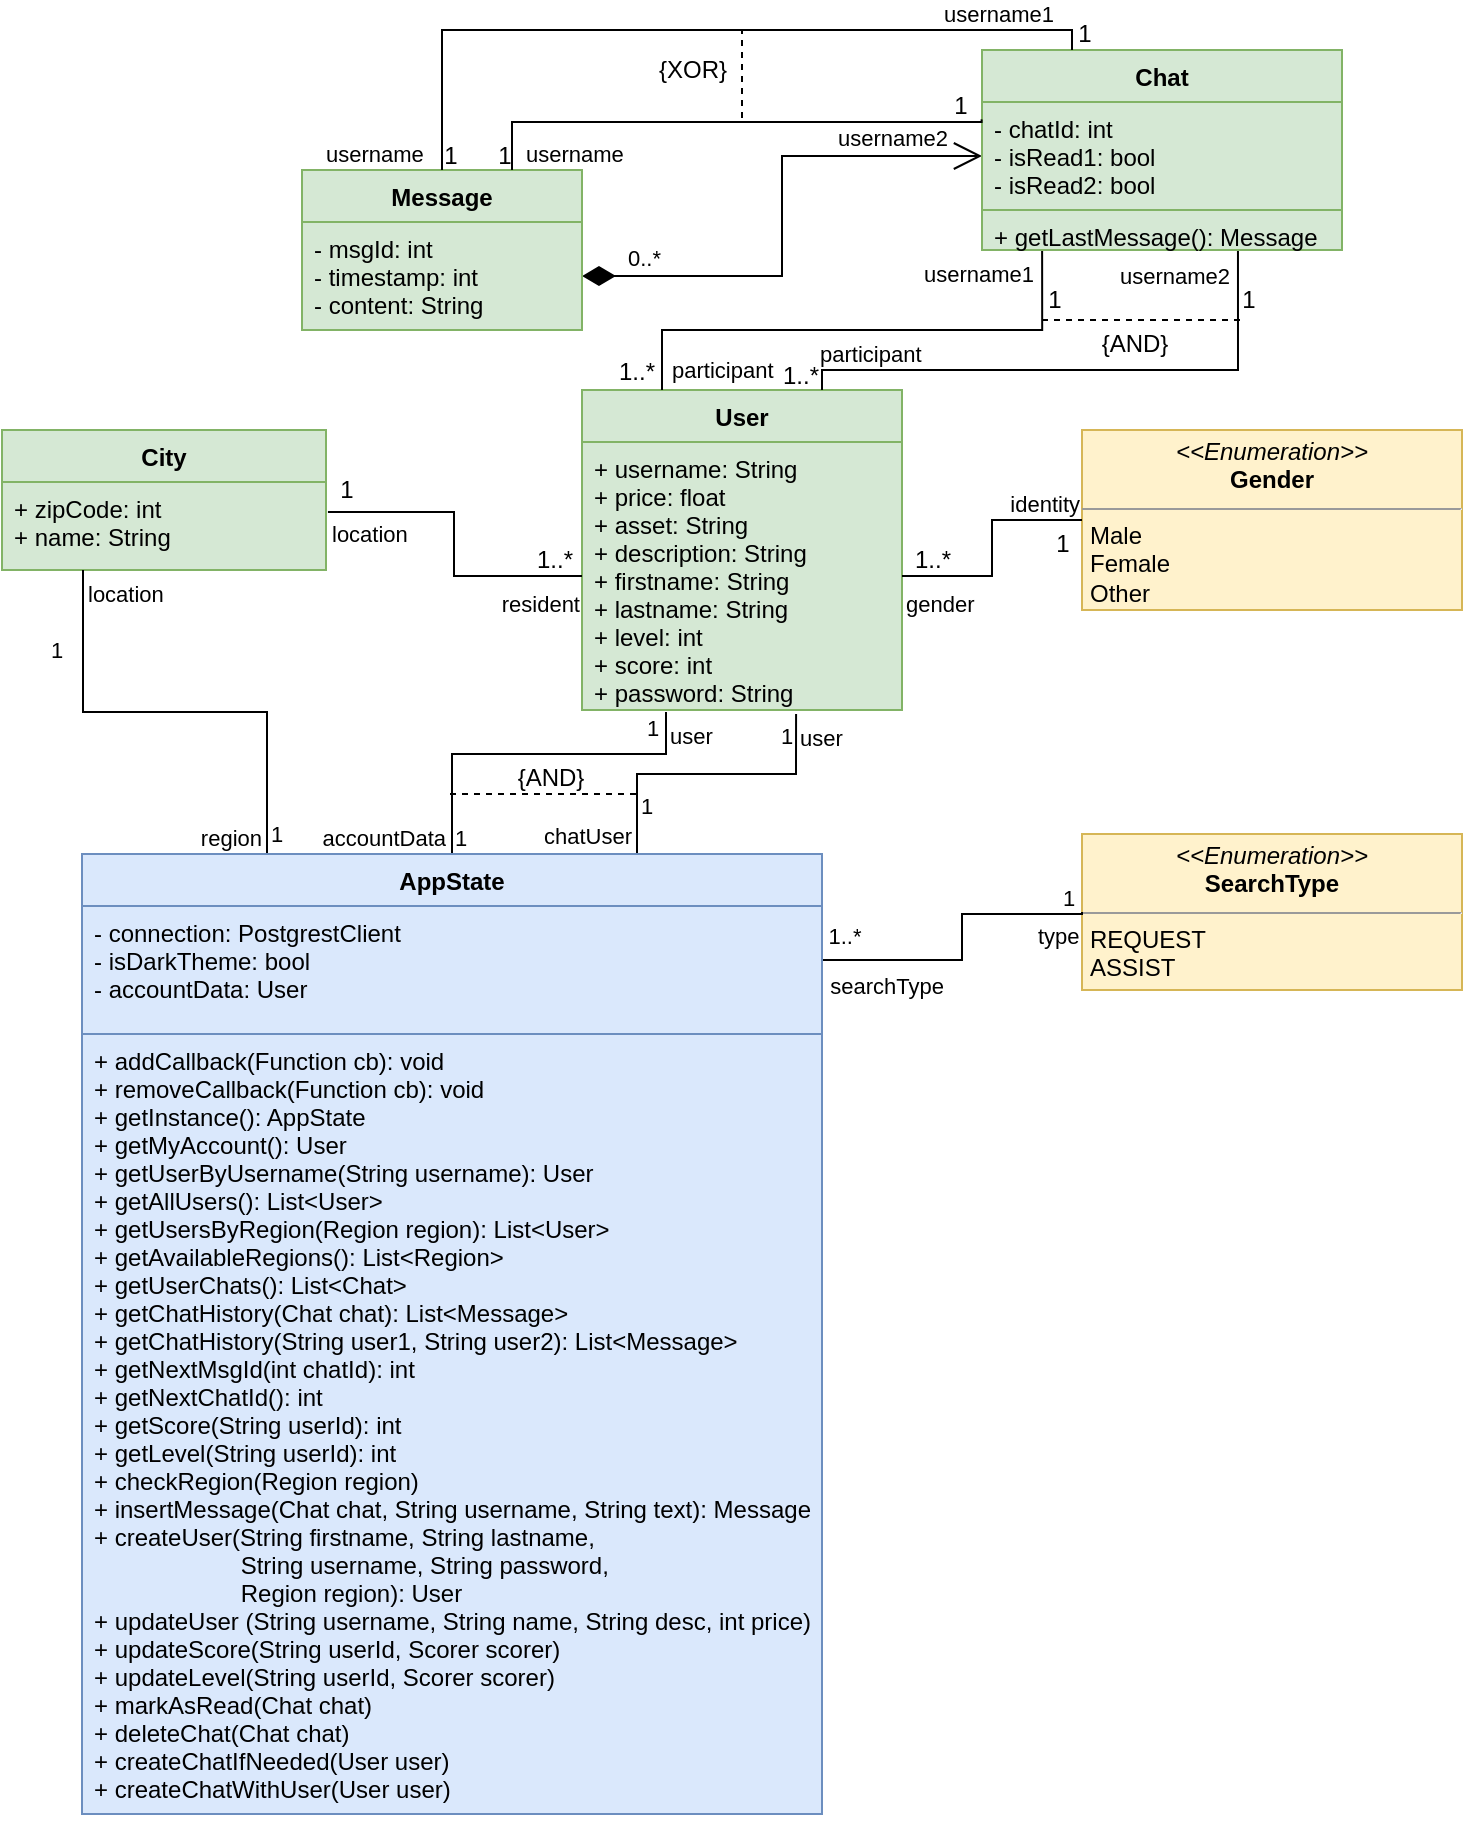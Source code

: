 <mxfile version="13.3.9" type="device"><diagram id="DOc6xbGpKcU6xt2K7pFk" name="Page-1"><mxGraphModel dx="621" dy="461" grid="1" gridSize="10" guides="1" tooltips="1" connect="1" arrows="1" fold="1" page="1" pageScale="1" pageWidth="827" pageHeight="1169" math="0" shadow="0"><root><mxCell id="0"/><mxCell id="1" parent="0"/><mxCell id="xWX9peFN-GFGCHdSVW56-1" value="User" style="swimlane;fontStyle=1;align=center;verticalAlign=top;childLayout=stackLayout;horizontal=1;startSize=26;horizontalStack=0;resizeParent=1;resizeParentMax=0;resizeLast=0;collapsible=1;marginBottom=0;fillColor=#d5e8d4;strokeColor=#82b366;" parent="1" vertex="1"><mxGeometry x="330" y="360" width="160" height="160" as="geometry"><mxRectangle x="330" y="370" width="60" height="26" as="alternateBounds"/></mxGeometry></mxCell><mxCell id="xWX9peFN-GFGCHdSVW56-2" value="+ username: String&#10;+ price: float&#10;+ asset: String&#10;+ description: String&#10;+ firstname: String&#10;+ lastname: String&#10;+ level: int&#10;+ score: int&#10;+ password: String" style="text;strokeColor=#82b366;fillColor=#d5e8d4;align=left;verticalAlign=top;spacingLeft=4;spacingRight=4;overflow=hidden;rotatable=0;points=[[0,0.5],[1,0.5]];portConstraint=eastwest;" parent="xWX9peFN-GFGCHdSVW56-1" vertex="1"><mxGeometry y="26" width="160" height="134" as="geometry"/></mxCell><mxCell id="xWX9peFN-GFGCHdSVW56-3" value="" style="line;strokeWidth=1;fillColor=none;align=left;verticalAlign=middle;spacingTop=-1;spacingLeft=3;spacingRight=3;rotatable=0;labelPosition=right;points=[];portConstraint=eastwest;" parent="xWX9peFN-GFGCHdSVW56-1" vertex="1"><mxGeometry y="160" width="160" as="geometry"/></mxCell><mxCell id="xWX9peFN-GFGCHdSVW56-6" value="&lt;p style=&quot;margin: 0px ; margin-top: 4px ; text-align: center&quot;&gt;&lt;i&gt;&amp;lt;&amp;lt;Enumeration&amp;gt;&amp;gt;&lt;/i&gt;&lt;br&gt;&lt;b&gt;Gender&lt;/b&gt;&lt;/p&gt;&lt;hr size=&quot;1&quot;&gt;&lt;p style=&quot;margin: 0px ; margin-left: 4px&quot;&gt;Male&lt;/p&gt;&lt;p style=&quot;margin: 0px ; margin-left: 4px&quot;&gt;Female&lt;/p&gt;&lt;p style=&quot;margin: 0px ; margin-left: 4px&quot;&gt;Other&lt;/p&gt;&lt;hr size=&quot;1&quot;&gt;&lt;p style=&quot;margin: 0px ; margin-left: 4px&quot;&gt;&lt;br&gt;&lt;/p&gt;" style="verticalAlign=top;align=left;overflow=fill;fontSize=12;fontFamily=Helvetica;html=1;fillColor=#fff2cc;strokeColor=#d6b656;" parent="1" vertex="1"><mxGeometry x="580" y="380" width="190" height="90" as="geometry"/></mxCell><mxCell id="xWX9peFN-GFGCHdSVW56-7" value="City" style="swimlane;fontStyle=1;align=center;verticalAlign=top;childLayout=stackLayout;horizontal=1;startSize=26;horizontalStack=0;resizeParent=1;resizeParentMax=0;resizeLast=0;collapsible=1;marginBottom=0;fillColor=#d5e8d4;strokeColor=#82b366;" parent="1" vertex="1"><mxGeometry x="40" y="380" width="162" height="70" as="geometry"><mxRectangle x="330" y="370" width="60" height="26" as="alternateBounds"/></mxGeometry></mxCell><mxCell id="xWX9peFN-GFGCHdSVW56-8" value="+ zipCode: int&#10;+ name: String" style="text;strokeColor=#82b366;fillColor=#d5e8d4;align=left;verticalAlign=top;spacingLeft=4;spacingRight=4;overflow=hidden;rotatable=0;points=[[0,0.5],[1,0.5]];portConstraint=eastwest;" parent="xWX9peFN-GFGCHdSVW56-7" vertex="1"><mxGeometry y="26" width="162" height="44" as="geometry"/></mxCell><mxCell id="xWX9peFN-GFGCHdSVW56-9" value="" style="line;strokeWidth=1;fillColor=none;align=left;verticalAlign=middle;spacingTop=-1;spacingLeft=3;spacingRight=3;rotatable=0;labelPosition=right;points=[];portConstraint=eastwest;" parent="xWX9peFN-GFGCHdSVW56-7" vertex="1"><mxGeometry y="70" width="162" as="geometry"/></mxCell><mxCell id="aMSm0Q1bZzS-nx9staam-11" value="0..*" style="endArrow=open;html=1;endSize=12;startArrow=diamondThin;startSize=14;startFill=1;edgeStyle=orthogonalEdgeStyle;align=left;verticalAlign=bottom;fontColor=#000000;rounded=0;entryX=0;entryY=0.5;entryDx=0;entryDy=0;exitX=1;exitY=0.5;exitDx=0;exitDy=0;" parent="1" source="aMSm0Q1bZzS-nx9staam-2" target="aMSm0Q1bZzS-nx9staam-8" edge="1"><mxGeometry x="-0.837" relative="1" as="geometry"><mxPoint x="370" y="290" as="sourcePoint"/><mxPoint x="500" y="270" as="targetPoint"/><mxPoint as="offset"/></mxGeometry></mxCell><mxCell id="aMSm0Q1bZzS-nx9staam-13" value="" style="endArrow=none;html=1;edgeStyle=orthogonalEdgeStyle;fontColor=#000000;entryX=0.167;entryY=0.962;entryDx=0;entryDy=0;entryPerimeter=0;rounded=0;exitX=0.25;exitY=0;exitDx=0;exitDy=0;" parent="1" source="xWX9peFN-GFGCHdSVW56-1" target="aMSm0Q1bZzS-nx9staam-10" edge="1"><mxGeometry relative="1" as="geometry"><mxPoint x="390" y="350" as="sourcePoint"/><mxPoint x="520" y="320" as="targetPoint"/><Array as="points"><mxPoint x="370" y="330"/><mxPoint x="560" y="330"/></Array></mxGeometry></mxCell><mxCell id="aMSm0Q1bZzS-nx9staam-14" value="participant" style="edgeLabel;resizable=0;html=1;align=left;verticalAlign=bottom;" parent="aMSm0Q1bZzS-nx9staam-13" connectable="0" vertex="1"><mxGeometry x="-1" relative="1" as="geometry"><mxPoint x="3" y="-2" as="offset"/></mxGeometry></mxCell><mxCell id="aMSm0Q1bZzS-nx9staam-15" value="username1" style="edgeLabel;resizable=0;html=1;align=right;verticalAlign=bottom;" parent="aMSm0Q1bZzS-nx9staam-13" connectable="0" vertex="1"><mxGeometry x="1" relative="1" as="geometry"><mxPoint x="-3.92" y="21.1" as="offset"/></mxGeometry></mxCell><mxCell id="aMSm0Q1bZzS-nx9staam-17" value="1" style="text;html=1;align=center;verticalAlign=middle;resizable=0;points=[];autosize=1;fontColor=#000000;" parent="1" vertex="1"><mxGeometry x="556" y="305" width="20" height="20" as="geometry"/></mxCell><mxCell id="aMSm0Q1bZzS-nx9staam-18" value="" style="endArrow=none;html=1;edgeStyle=orthogonalEdgeStyle;fontColor=#000000;exitX=1;exitY=0.5;exitDx=0;exitDy=0;entryX=0;entryY=0.5;entryDx=0;entryDy=0;rounded=0;" parent="1" source="xWX9peFN-GFGCHdSVW56-2" target="xWX9peFN-GFGCHdSVW56-6" edge="1"><mxGeometry relative="1" as="geometry"><mxPoint x="420" y="380" as="sourcePoint"/><mxPoint x="628.92" y="234" as="targetPoint"/></mxGeometry></mxCell><mxCell id="aMSm0Q1bZzS-nx9staam-19" value="gender" style="edgeLabel;resizable=0;html=1;align=left;verticalAlign=bottom;" parent="aMSm0Q1bZzS-nx9staam-18" connectable="0" vertex="1"><mxGeometry x="-1" relative="1" as="geometry"><mxPoint y="22" as="offset"/></mxGeometry></mxCell><mxCell id="aMSm0Q1bZzS-nx9staam-20" value="identity" style="edgeLabel;resizable=0;html=1;align=right;verticalAlign=bottom;" parent="aMSm0Q1bZzS-nx9staam-18" connectable="0" vertex="1"><mxGeometry x="1" relative="1" as="geometry"><mxPoint x="-1" as="offset"/></mxGeometry></mxCell><mxCell id="aMSm0Q1bZzS-nx9staam-25" value="1" style="text;html=1;align=center;verticalAlign=middle;resizable=0;points=[];autosize=1;fontColor=#000000;" parent="1" vertex="1"><mxGeometry x="560" y="427" width="20" height="20" as="geometry"/></mxCell><mxCell id="aMSm0Q1bZzS-nx9staam-26" value="1..*" style="text;html=1;align=center;verticalAlign=middle;resizable=0;points=[];autosize=1;fontColor=#000000;" parent="1" vertex="1"><mxGeometry x="490" y="435" width="30" height="20" as="geometry"/></mxCell><mxCell id="aMSm0Q1bZzS-nx9staam-27" value="" style="endArrow=none;html=1;edgeStyle=orthogonalEdgeStyle;fontColor=#000000;exitX=1.006;exitY=0.341;exitDx=0;exitDy=0;entryX=0;entryY=0.5;entryDx=0;entryDy=0;rounded=0;exitPerimeter=0;" parent="1" source="xWX9peFN-GFGCHdSVW56-8" target="xWX9peFN-GFGCHdSVW56-2" edge="1"><mxGeometry relative="1" as="geometry"><mxPoint x="500" y="453" as="sourcePoint"/><mxPoint x="590" y="435" as="targetPoint"/></mxGeometry></mxCell><mxCell id="aMSm0Q1bZzS-nx9staam-28" value="location" style="edgeLabel;resizable=0;html=1;align=left;verticalAlign=bottom;" parent="aMSm0Q1bZzS-nx9staam-27" connectable="0" vertex="1"><mxGeometry x="-1" relative="1" as="geometry"><mxPoint y="19" as="offset"/></mxGeometry></mxCell><mxCell id="aMSm0Q1bZzS-nx9staam-29" value="resident" style="edgeLabel;resizable=0;html=1;align=right;verticalAlign=bottom;" parent="aMSm0Q1bZzS-nx9staam-27" connectable="0" vertex="1"><mxGeometry x="1" relative="1" as="geometry"><mxPoint x="-0.14" y="22" as="offset"/></mxGeometry></mxCell><mxCell id="aMSm0Q1bZzS-nx9staam-30" value="1" style="text;html=1;align=center;verticalAlign=middle;resizable=0;points=[];autosize=1;fontColor=#000000;" parent="1" vertex="1"><mxGeometry x="202" y="400" width="20" height="20" as="geometry"/></mxCell><mxCell id="aMSm0Q1bZzS-nx9staam-31" value="1..*" style="text;html=1;align=center;verticalAlign=middle;resizable=0;points=[];autosize=1;fontColor=#000000;" parent="1" vertex="1"><mxGeometry x="301" y="435" width="30" height="20" as="geometry"/></mxCell><mxCell id="aMSm0Q1bZzS-nx9staam-32" value="&lt;p style=&quot;margin: 0px ; margin-top: 4px ; text-align: center&quot;&gt;&lt;i&gt;&amp;lt;&amp;lt;Enumeration&amp;gt;&amp;gt;&lt;/i&gt;&lt;br&gt;&lt;b&gt;SearchType&lt;/b&gt;&lt;/p&gt;&lt;hr size=&quot;1&quot;&gt;&lt;p style=&quot;margin: 0px ; margin-left: 4px&quot;&gt;REQUEST&lt;/p&gt;&lt;p style=&quot;margin: 0px ; margin-left: 4px&quot;&gt;ASSIST&lt;/p&gt;&lt;hr size=&quot;1&quot;&gt;&lt;p style=&quot;margin: 0px ; margin-left: 4px&quot;&gt;&lt;br&gt;&lt;/p&gt;" style="verticalAlign=top;align=left;overflow=fill;fontSize=12;fontFamily=Helvetica;html=1;fillColor=#fff2cc;strokeColor=#d6b656;" parent="1" vertex="1"><mxGeometry x="580" y="582" width="190" height="78" as="geometry"/></mxCell><mxCell id="aMSm0Q1bZzS-nx9staam-33" value="" style="endArrow=none;html=1;edgeStyle=orthogonalEdgeStyle;fontColor=#000000;entryX=0.25;entryY=0;entryDx=0;entryDy=0;exitX=0.25;exitY=1;exitDx=0;exitDy=0;rounded=0;" parent="1" source="xWX9peFN-GFGCHdSVW56-7" target="xWX9peFN-GFGCHdSVW56-18" edge="1"><mxGeometry relative="1" as="geometry"><mxPoint x="80.014" y="482" as="sourcePoint"/><mxPoint x="490" y="442" as="targetPoint"/></mxGeometry></mxCell><mxCell id="aMSm0Q1bZzS-nx9staam-34" value="location" style="edgeLabel;resizable=0;html=1;align=left;verticalAlign=bottom;" parent="aMSm0Q1bZzS-nx9staam-33" connectable="0" vertex="1"><mxGeometry x="-1" relative="1" as="geometry"><mxPoint y="20" as="offset"/></mxGeometry></mxCell><mxCell id="aMSm0Q1bZzS-nx9staam-35" value="region" style="edgeLabel;resizable=0;html=1;align=right;verticalAlign=bottom;" parent="aMSm0Q1bZzS-nx9staam-33" connectable="0" vertex="1"><mxGeometry x="1" relative="1" as="geometry"><mxPoint x="-2.5" as="offset"/></mxGeometry></mxCell><mxCell id="aMSm0Q1bZzS-nx9staam-36" value="" style="endArrow=none;html=1;edgeStyle=orthogonalEdgeStyle;fontColor=#000000;entryX=0.5;entryY=0;entryDx=0;entryDy=0;rounded=0;" parent="1" target="xWX9peFN-GFGCHdSVW56-18" edge="1"><mxGeometry relative="1" as="geometry"><mxPoint x="372" y="521" as="sourcePoint"/><mxPoint x="182.5" y="602" as="targetPoint"/><Array as="points"><mxPoint x="372" y="542"/><mxPoint x="265" y="542"/></Array></mxGeometry></mxCell><mxCell id="aMSm0Q1bZzS-nx9staam-37" value="user" style="edgeLabel;resizable=0;html=1;align=left;verticalAlign=bottom;" parent="aMSm0Q1bZzS-nx9staam-36" connectable="0" vertex="1"><mxGeometry x="-1" relative="1" as="geometry"><mxPoint y="20" as="offset"/></mxGeometry></mxCell><mxCell id="aMSm0Q1bZzS-nx9staam-38" value="accountData" style="edgeLabel;resizable=0;html=1;align=right;verticalAlign=bottom;" parent="aMSm0Q1bZzS-nx9staam-36" connectable="0" vertex="1"><mxGeometry x="1" relative="1" as="geometry"><mxPoint x="-2.5" as="offset"/></mxGeometry></mxCell><mxCell id="aMSm0Q1bZzS-nx9staam-39" value="" style="endArrow=none;html=1;edgeStyle=orthogonalEdgeStyle;fontColor=#000000;entryX=0.75;entryY=0;entryDx=0;entryDy=0;exitX=0.669;exitY=1;exitDx=0;exitDy=0;exitPerimeter=0;rounded=0;" parent="1" target="xWX9peFN-GFGCHdSVW56-18" edge="1"><mxGeometry relative="1" as="geometry"><mxPoint x="437.04" y="522" as="sourcePoint"/><mxPoint x="275" y="602" as="targetPoint"/><Array as="points"><mxPoint x="437" y="552"/><mxPoint x="358" y="552"/></Array></mxGeometry></mxCell><mxCell id="aMSm0Q1bZzS-nx9staam-40" value="user" style="edgeLabel;resizable=0;html=1;align=left;verticalAlign=bottom;" parent="aMSm0Q1bZzS-nx9staam-39" connectable="0" vertex="1"><mxGeometry x="-1" relative="1" as="geometry"><mxPoint y="20" as="offset"/></mxGeometry></mxCell><mxCell id="aMSm0Q1bZzS-nx9staam-41" value="chatUser" style="edgeLabel;resizable=0;html=1;align=right;verticalAlign=bottom;" parent="aMSm0Q1bZzS-nx9staam-39" connectable="0" vertex="1"><mxGeometry x="1" relative="1" as="geometry"><mxPoint x="-2.5" as="offset"/></mxGeometry></mxCell><mxCell id="aMSm0Q1bZzS-nx9staam-42" value="1" style="edgeLabel;html=1;align=center;verticalAlign=middle;resizable=0;points=[];fontColor=#000000;" parent="aMSm0Q1bZzS-nx9staam-39" vertex="1" connectable="0"><mxGeometry x="-0.423" y="-10" relative="1" as="geometry"><mxPoint x="-62" y="26.01" as="offset"/></mxGeometry></mxCell><mxCell id="aMSm0Q1bZzS-nx9staam-44" value="1" style="edgeLabel;html=1;align=center;verticalAlign=middle;resizable=0;points=[];fontColor=#000000;" parent="1" vertex="1" connectable="0"><mxGeometry x="385.003" y="604.002" as="geometry"><mxPoint x="-318" y="-114" as="offset"/></mxGeometry></mxCell><mxCell id="aMSm0Q1bZzS-nx9staam-45" value="1" style="edgeLabel;html=1;align=center;verticalAlign=middle;resizable=0;points=[];fontColor=#000000;" parent="1" vertex="1" connectable="0"><mxGeometry x="397.003" y="615.002" as="geometry"><mxPoint x="-220" y="-33" as="offset"/></mxGeometry></mxCell><mxCell id="aMSm0Q1bZzS-nx9staam-46" value="1" style="edgeLabel;html=1;align=center;verticalAlign=middle;resizable=0;points=[];fontColor=#000000;" parent="1" vertex="1" connectable="0"><mxGeometry x="405.003" y="624.002" as="geometry"><mxPoint x="-136" y="-40" as="offset"/></mxGeometry></mxCell><mxCell id="aMSm0Q1bZzS-nx9staam-47" value="1" style="edgeLabel;html=1;align=center;verticalAlign=middle;resizable=0;points=[];fontColor=#000000;" parent="1" vertex="1" connectable="0"><mxGeometry x="420.003" y="608.002" as="geometry"><mxPoint x="-55" y="-79" as="offset"/></mxGeometry></mxCell><mxCell id="aMSm0Q1bZzS-nx9staam-48" value="1" style="edgeLabel;html=1;align=center;verticalAlign=middle;resizable=0;points=[];fontColor=#000000;" parent="1" vertex="1" connectable="0"><mxGeometry x="414.003" y="652.002" as="geometry"><mxPoint x="18" y="-119" as="offset"/></mxGeometry></mxCell><mxCell id="aMSm0Q1bZzS-nx9staam-50" value="1" style="edgeLabel;html=1;align=center;verticalAlign=middle;resizable=0;points=[];fontColor=#000000;" parent="1" vertex="1" connectable="0"><mxGeometry x="424.003" y="637.002" as="geometry"><mxPoint x="149" y="-23" as="offset"/></mxGeometry></mxCell><mxCell id="aMSm0Q1bZzS-nx9staam-51" value="" style="endArrow=none;html=1;edgeStyle=orthogonalEdgeStyle;fontColor=#000000;rounded=0;" parent="1" edge="1"><mxGeometry relative="1" as="geometry"><mxPoint x="580" y="621" as="sourcePoint"/><mxPoint x="450" y="645" as="targetPoint"/><Array as="points"><mxPoint x="520" y="622"/><mxPoint x="520" y="645"/></Array></mxGeometry></mxCell><mxCell id="aMSm0Q1bZzS-nx9staam-52" value="type" style="edgeLabel;resizable=0;html=1;align=left;verticalAlign=bottom;" parent="aMSm0Q1bZzS-nx9staam-51" connectable="0" vertex="1"><mxGeometry x="-1" relative="1" as="geometry"><mxPoint x="-24" y="20" as="offset"/></mxGeometry></mxCell><mxCell id="aMSm0Q1bZzS-nx9staam-53" value="searchType" style="edgeLabel;resizable=0;html=1;align=right;verticalAlign=bottom;" parent="aMSm0Q1bZzS-nx9staam-51" connectable="0" vertex="1"><mxGeometry x="1" relative="1" as="geometry"><mxPoint x="61" y="21" as="offset"/></mxGeometry></mxCell><mxCell id="aMSm0Q1bZzS-nx9staam-54" value="1..*" style="edgeLabel;html=1;align=center;verticalAlign=middle;resizable=0;points=[];fontColor=#000000;" parent="aMSm0Q1bZzS-nx9staam-51" vertex="1" connectable="0"><mxGeometry x="-0.423" y="-10" relative="1" as="geometry"><mxPoint x="-76" y="21" as="offset"/></mxGeometry></mxCell><mxCell id="aMSm0Q1bZzS-nx9staam-1" value="Message" style="swimlane;fontStyle=1;align=center;verticalAlign=top;childLayout=stackLayout;horizontal=1;startSize=26;horizontalStack=0;resizeParent=1;resizeParentMax=0;resizeLast=0;collapsible=1;marginBottom=0;fillColor=#d5e8d4;strokeColor=#82b366;" parent="1" vertex="1"><mxGeometry x="190" y="250" width="140" height="80" as="geometry"><mxRectangle x="330" y="370" width="60" height="26" as="alternateBounds"/></mxGeometry></mxCell><mxCell id="aMSm0Q1bZzS-nx9staam-2" value="- msgId: int&#10;- timestamp: int&#10;- content: String&#10;" style="text;strokeColor=#82b366;fillColor=#d5e8d4;align=left;verticalAlign=top;spacingLeft=4;spacingRight=4;overflow=hidden;rotatable=0;points=[[0,0.5],[1,0.5]];portConstraint=eastwest;fontStyle=0;" parent="aMSm0Q1bZzS-nx9staam-1" vertex="1"><mxGeometry y="26" width="140" height="54" as="geometry"/></mxCell><mxCell id="aMSm0Q1bZzS-nx9staam-3" value="" style="line;strokeWidth=1;fillColor=none;align=left;verticalAlign=middle;spacingTop=-1;spacingLeft=3;spacingRight=3;rotatable=0;labelPosition=right;points=[];portConstraint=eastwest;" parent="aMSm0Q1bZzS-nx9staam-1" vertex="1"><mxGeometry y="80" width="140" as="geometry"/></mxCell><mxCell id="aMSm0Q1bZzS-nx9staam-58" value="" style="endArrow=none;html=1;edgeStyle=orthogonalEdgeStyle;fontColor=#000000;entryX=0.711;entryY=1;entryDx=0;entryDy=0;entryPerimeter=0;rounded=0;exitX=0.75;exitY=0;exitDx=0;exitDy=0;" parent="1" source="xWX9peFN-GFGCHdSVW56-1" target="aMSm0Q1bZzS-nx9staam-10" edge="1"><mxGeometry relative="1" as="geometry"><mxPoint x="530" y="370" as="sourcePoint"/><mxPoint x="570.06" y="313.012" as="targetPoint"/><Array as="points"><mxPoint x="450" y="350"/><mxPoint x="658" y="350"/></Array></mxGeometry></mxCell><mxCell id="aMSm0Q1bZzS-nx9staam-59" value="participant" style="edgeLabel;resizable=0;html=1;align=left;verticalAlign=bottom;" parent="aMSm0Q1bZzS-nx9staam-58" connectable="0" vertex="1"><mxGeometry x="-1" relative="1" as="geometry"><mxPoint x="-3" y="-10" as="offset"/></mxGeometry></mxCell><mxCell id="aMSm0Q1bZzS-nx9staam-60" value="username2" style="edgeLabel;resizable=0;html=1;align=right;verticalAlign=bottom;" parent="aMSm0Q1bZzS-nx9staam-58" connectable="0" vertex="1"><mxGeometry x="1" relative="1" as="geometry"><mxPoint x="-3.92" y="21.1" as="offset"/></mxGeometry></mxCell><mxCell id="aMSm0Q1bZzS-nx9staam-16" value="1..*" style="text;html=1;align=center;verticalAlign=middle;resizable=0;points=[];autosize=1;fontColor=#000000;" parent="1" vertex="1"><mxGeometry x="342" y="341" width="30" height="20" as="geometry"/></mxCell><mxCell id="aMSm0Q1bZzS-nx9staam-64" value="1" style="text;html=1;align=center;verticalAlign=middle;resizable=0;points=[];autosize=1;fontColor=#000000;" parent="1" vertex="1"><mxGeometry x="653" y="305" width="20" height="20" as="geometry"/></mxCell><mxCell id="aMSm0Q1bZzS-nx9staam-67" value="1..*" style="text;html=1;align=center;verticalAlign=middle;resizable=0;points=[];autosize=1;fontColor=#000000;" parent="1" vertex="1"><mxGeometry x="424" y="343" width="30" height="20" as="geometry"/></mxCell><mxCell id="aMSm0Q1bZzS-nx9staam-7" value="Chat" style="swimlane;fontStyle=1;align=center;verticalAlign=top;childLayout=stackLayout;horizontal=1;startSize=26;horizontalStack=0;resizeParent=1;resizeParentMax=0;resizeLast=0;collapsible=1;marginBottom=0;fillColor=#d5e8d4;strokeColor=#82b366;" parent="1" vertex="1"><mxGeometry x="530" y="190" width="180" height="100" as="geometry"/></mxCell><mxCell id="aMSm0Q1bZzS-nx9staam-8" value="- chatId: int&#10;- isRead1: bool&#10;- isRead2: bool" style="text;strokeColor=#82b366;fillColor=#d5e8d4;align=left;verticalAlign=top;spacingLeft=4;spacingRight=4;overflow=hidden;rotatable=0;points=[[0,0.5],[1,0.5]];portConstraint=eastwest;" parent="aMSm0Q1bZzS-nx9staam-7" vertex="1"><mxGeometry y="26" width="180" height="54" as="geometry"/></mxCell><mxCell id="aMSm0Q1bZzS-nx9staam-10" value="+ getLastMessage(): Message" style="text;strokeColor=#82b366;fillColor=#d5e8d4;align=left;verticalAlign=top;spacingLeft=4;spacingRight=4;overflow=hidden;rotatable=0;points=[[0,0.5],[1,0.5]];portConstraint=eastwest;" parent="aMSm0Q1bZzS-nx9staam-7" vertex="1"><mxGeometry y="80" width="180" height="20" as="geometry"/></mxCell><mxCell id="aMSm0Q1bZzS-nx9staam-70" value="" style="endArrow=none;dashed=1;endFill=0;endSize=12;html=1;fontColor=#000000;" parent="1" edge="1"><mxGeometry width="160" relative="1" as="geometry"><mxPoint x="560" y="325" as="sourcePoint"/><mxPoint x="660" y="325" as="targetPoint"/></mxGeometry></mxCell><mxCell id="aMSm0Q1bZzS-nx9staam-71" value="{AND}" style="text;html=1;align=center;verticalAlign=middle;resizable=0;points=[];autosize=1;fontColor=#000000;" parent="1" vertex="1"><mxGeometry x="581" y="327" width="50" height="20" as="geometry"/></mxCell><mxCell id="aMSm0Q1bZzS-nx9staam-74" value="" style="endArrow=none;dashed=1;endFill=0;endSize=12;html=1;fontColor=#000000;" parent="1" edge="1"><mxGeometry width="160" relative="1" as="geometry"><mxPoint x="264" y="562" as="sourcePoint"/><mxPoint x="360" y="562" as="targetPoint"/></mxGeometry></mxCell><mxCell id="aMSm0Q1bZzS-nx9staam-75" value="{AND}" style="text;html=1;align=center;verticalAlign=middle;resizable=0;points=[];autosize=1;fontColor=#000000;" parent="1" vertex="1"><mxGeometry x="289" y="544" width="50" height="20" as="geometry"/></mxCell><mxCell id="aMSm0Q1bZzS-nx9staam-87" value="" style="endArrow=none;html=1;edgeStyle=orthogonalEdgeStyle;fontColor=#000000;exitX=0.5;exitY=0;exitDx=0;exitDy=0;entryX=0.25;entryY=0;entryDx=0;entryDy=0;rounded=0;" parent="1" source="aMSm0Q1bZzS-nx9staam-1" target="aMSm0Q1bZzS-nx9staam-7" edge="1"><mxGeometry relative="1" as="geometry"><mxPoint x="309.96" y="266.99" as="sourcePoint"/><mxPoint x="500.02" y="200.002" as="targetPoint"/><Array as="points"><mxPoint x="260" y="180"/><mxPoint x="575" y="180"/></Array></mxGeometry></mxCell><mxCell id="aMSm0Q1bZzS-nx9staam-88" value="username" style="edgeLabel;resizable=0;html=1;align=left;verticalAlign=bottom;" parent="aMSm0Q1bZzS-nx9staam-87" connectable="0" vertex="1"><mxGeometry x="-1" relative="1" as="geometry"><mxPoint x="-60" as="offset"/></mxGeometry></mxCell><mxCell id="aMSm0Q1bZzS-nx9staam-89" value="username1" style="edgeLabel;resizable=0;html=1;align=right;verticalAlign=bottom;" parent="aMSm0Q1bZzS-nx9staam-87" connectable="0" vertex="1"><mxGeometry x="1" relative="1" as="geometry"><mxPoint x="-9" y="-9.94" as="offset"/></mxGeometry></mxCell><mxCell id="aMSm0Q1bZzS-nx9staam-90" value="" style="endArrow=none;html=1;edgeStyle=orthogonalEdgeStyle;fontColor=#000000;rounded=0;exitX=0.75;exitY=0;exitDx=0;exitDy=0;entryX=-0.001;entryY=0.161;entryDx=0;entryDy=0;entryPerimeter=0;" parent="1" source="aMSm0Q1bZzS-nx9staam-1" target="aMSm0Q1bZzS-nx9staam-8" edge="1"><mxGeometry relative="1" as="geometry"><mxPoint x="270" y="252" as="sourcePoint"/><mxPoint x="460" y="200" as="targetPoint"/><Array as="points"><mxPoint x="295" y="226"/><mxPoint x="530" y="226"/></Array></mxGeometry></mxCell><mxCell id="aMSm0Q1bZzS-nx9staam-91" value="username" style="edgeLabel;resizable=0;html=1;align=left;verticalAlign=bottom;" parent="aMSm0Q1bZzS-nx9staam-90" connectable="0" vertex="1"><mxGeometry x="-1" relative="1" as="geometry"><mxPoint x="5" as="offset"/></mxGeometry></mxCell><mxCell id="aMSm0Q1bZzS-nx9staam-92" value="username2" style="edgeLabel;resizable=0;html=1;align=right;verticalAlign=bottom;" parent="aMSm0Q1bZzS-nx9staam-90" connectable="0" vertex="1"><mxGeometry x="1" relative="1" as="geometry"><mxPoint x="-15.82" y="17.2" as="offset"/></mxGeometry></mxCell><mxCell id="aMSm0Q1bZzS-nx9staam-93" value="{XOR}" style="text;html=1;align=center;verticalAlign=middle;resizable=0;points=[];autosize=1;fontColor=#000000;" parent="1" vertex="1"><mxGeometry x="360" y="190" width="50" height="20" as="geometry"/></mxCell><mxCell id="aMSm0Q1bZzS-nx9staam-94" value="" style="endArrow=none;dashed=1;endFill=0;endSize=12;html=1;fontColor=#000000;" parent="1" edge="1"><mxGeometry width="160" relative="1" as="geometry"><mxPoint x="410" y="224" as="sourcePoint"/><mxPoint x="410" y="180" as="targetPoint"/></mxGeometry></mxCell><mxCell id="aMSm0Q1bZzS-nx9staam-95" value="1" style="text;html=1;align=center;verticalAlign=middle;resizable=0;points=[];autosize=1;fontColor=#000000;" parent="1" vertex="1"><mxGeometry x="571" y="172" width="20" height="20" as="geometry"/></mxCell><mxCell id="aMSm0Q1bZzS-nx9staam-96" value="1" style="text;html=1;align=center;verticalAlign=middle;resizable=0;points=[];autosize=1;fontColor=#000000;" parent="1" vertex="1"><mxGeometry x="281" y="233" width="20" height="20" as="geometry"/></mxCell><mxCell id="aMSm0Q1bZzS-nx9staam-97" value="1" style="text;html=1;align=center;verticalAlign=middle;resizable=0;points=[];autosize=1;fontColor=#000000;" parent="1" vertex="1"><mxGeometry x="254" y="233" width="20" height="20" as="geometry"/></mxCell><mxCell id="aMSm0Q1bZzS-nx9staam-98" value="1" style="text;html=1;align=center;verticalAlign=middle;resizable=0;points=[];autosize=1;fontColor=#000000;" parent="1" vertex="1"><mxGeometry x="509" y="208" width="20" height="20" as="geometry"/></mxCell><mxCell id="xWX9peFN-GFGCHdSVW56-18" value="AppState" style="swimlane;fontStyle=1;align=center;verticalAlign=top;childLayout=stackLayout;horizontal=1;startSize=26;horizontalStack=0;resizeParent=1;resizeParentMax=0;resizeLast=0;collapsible=1;marginBottom=0;fillColor=#dae8fc;strokeColor=#6c8ebf;" parent="1" vertex="1"><mxGeometry x="80" y="592" width="370" height="480" as="geometry"/></mxCell><mxCell id="xWX9peFN-GFGCHdSVW56-19" value="- connection: PostgrestClient&#10;- isDarkTheme: bool&#10;- accountData: User" style="text;strokeColor=#6c8ebf;fillColor=#dae8fc;align=left;verticalAlign=top;spacingLeft=4;spacingRight=4;overflow=hidden;rotatable=0;points=[[0,0.5],[1,0.5]];portConstraint=eastwest;" parent="xWX9peFN-GFGCHdSVW56-18" vertex="1"><mxGeometry y="26" width="370" height="64" as="geometry"/></mxCell><mxCell id="xWX9peFN-GFGCHdSVW56-21" value="+ addCallback(Function cb): void&#10;+ removeCallback(Function cb): void&#10;+ getInstance(): AppState&#10;+ getMyAccount(): User&#10;+ getUserByUsername(String username): User&#10;+ getAllUsers(): List&lt;User&gt;&#10;+ getUsersByRegion(Region region): List&lt;User&gt;&#10;+ getAvailableRegions(): List&lt;Region&gt;&#10;+ getUserChats(): List&lt;Chat&gt;&#10;+ getChatHistory(Chat chat): List&lt;Message&gt;&#10;+ getChatHistory(String user1, String user2): List&lt;Message&gt;&#10;+ getNextMsgId(int chatId): int&#10;+ getNextChatId(): int&#10;+ getScore(String userId): int&#10;+ getLevel(String userId): int&#10;+ checkRegion(Region region)&#10;+ insertMessage(Chat chat, String username, String text): Message&#10;+ createUser(String firstname, String lastname, &#10;                      String username, String password, &#10;                      Region region): User&#10;+ updateUser (String username, String name, String desc, int price)&#10;+ updateScore(String userId, Scorer scorer)&#10;+ updateLevel(String userId, Scorer scorer)&#10;+ markAsRead(Chat chat)&#10;+ deleteChat(Chat chat)&#10;+ createChatIfNeeded(User user)&#10;+ createChatWithUser(User user)" style="text;strokeColor=#6c8ebf;fillColor=#dae8fc;align=left;verticalAlign=top;spacingLeft=4;spacingRight=4;overflow=hidden;rotatable=0;points=[[0,0.5],[1,0.5]];portConstraint=eastwest;" parent="xWX9peFN-GFGCHdSVW56-18" vertex="1"><mxGeometry y="90" width="370" height="390" as="geometry"/></mxCell></root></mxGraphModel></diagram></mxfile>